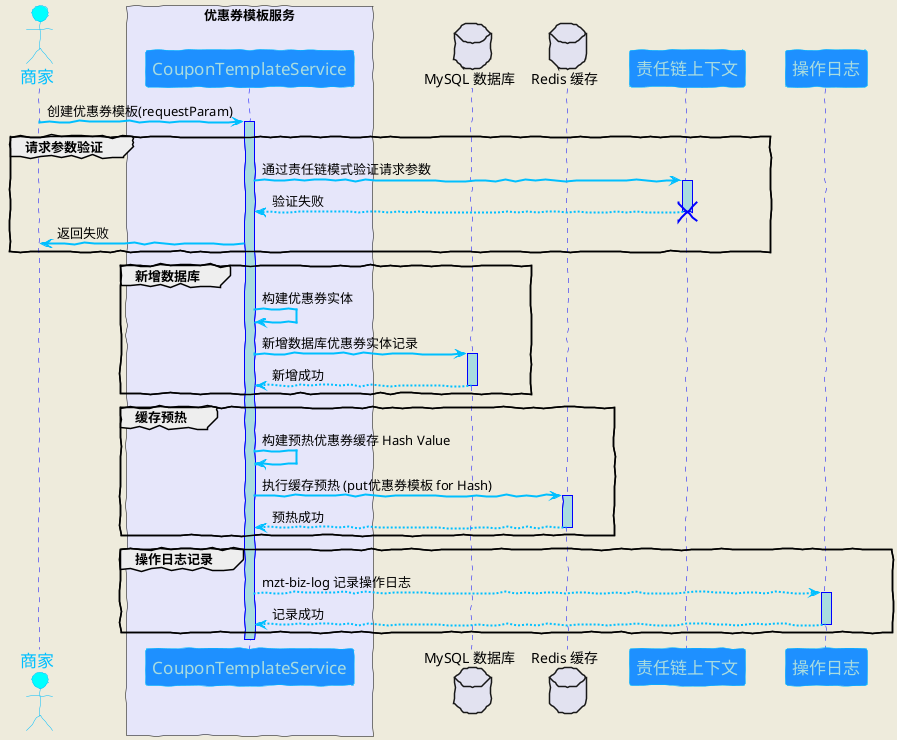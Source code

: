 @startuml
skinparam actorBorderColor Black
skinparam actorBackgroundColor LightSteelBlue
skinparam participantBorderColor Black
skinparam participantBackgroundColor White
skinparam sequenceArrowThickness 2
skinparam sequenceArrowColor DarkSlateGray
skinparam sequenceParticipantPadding 15
skinparam sequenceBoxBorderColor Black
skinparam sequenceBoxBackgroundColor #F0F8FF
skinparam participantFontSize 14
skinparam actorFontSize 14
skinparam noteBackgroundColor #FFFFE0
skinparam noteBorderColor Black
skinparam boxBackgroundColor #F0FFFF
skinparam boxBorderColor Black
skinparam handwritten true
skinparam backgroundColor #EEEBDC

skinparam sequence {
  ArrowColor DeepSkyBlue
  ActorBorderColor DeepSkyBlue
  LifeLineBorderColor blue
  LifeLineBackgroundColor #A9DCDF

  ParticipantBorderColor DeepSkyBlue
  ParticipantBackgroundColor DodgerBlue
  ParticipantFontName Impact
  ParticipantFontSize 17
  ParticipantFontColor #A9DCDF

  ActorBackgroundColor aqua
  ActorFontColor DeepSkyBlue
  ActorFontSize 17
  ActorFontName Aapex
}

actor 商家

box "优惠券模板服务" #E6E6FA
participant "CouponTemplateService" as 服务
end box

database "MySQL 数据库" as 数据库操作
database "Redis 缓存" as 缓存操作

participant "责任链上下文" as 责任链
participant "操作日志" as 操作日志
skinparam participant {
    BackgroundColor #E6FFE6
    BorderColor Black
    FontSize 14
    FontColor Black
    BorderThickness 2
}

note right of 责任链
end note

note right of 操作日志
end note

商家 -> 服务 : 创建优惠券模板(requestParam)
activate 服务

group 请求参数验证
    skinparam groupBorderColor #D0F0C0
    skinparam groupBackgroundColor #E6F8E0
    服务 -> 责任链 : 通过责任链模式验证请求参数
    activate 责任链
    责任链 --> 服务 : 验证失败
    destroy 责任链
    服务 -> 商家 : 返回失败
end group

group 新增数据库
    skinparam groupBorderColor #F0E6FF
    skinparam groupBackgroundColor #F8E6FF
    activate 服务
    服务 -> 服务 : 构建优惠券实体
    服务 -> 数据库操作 : 新增数据库优惠券实体记录
    activate 数据库操作
    数据库操作 --> 服务 : 新增成功
    deactivate 数据库操作
end group

group 缓存预热
    skinparam groupBorderColor #E6F0F8
    skinparam groupBackgroundColor #E6F8F8
    服务 -> 服务 : 构建预热优惠券缓存 Hash Value
    服务 -> 缓存操作 : 执行缓存预热 (put优惠券模板 for Hash)
    activate 缓存操作
    缓存操作 --> 服务 : 预热成功
    deactivate 缓存操作
end group

group 操作日志记录
    skinparam groupBorderColor #F0F8FF
    skinparam groupBackgroundColor #F8F8FF
    服务 --> 操作日志 : mzt-biz-log 记录操作日志
    activate 操作日志
    操作日志 --> 服务 : 记录成功
    deactivate 操作日志
end group

deactivate 服务

@enduml
